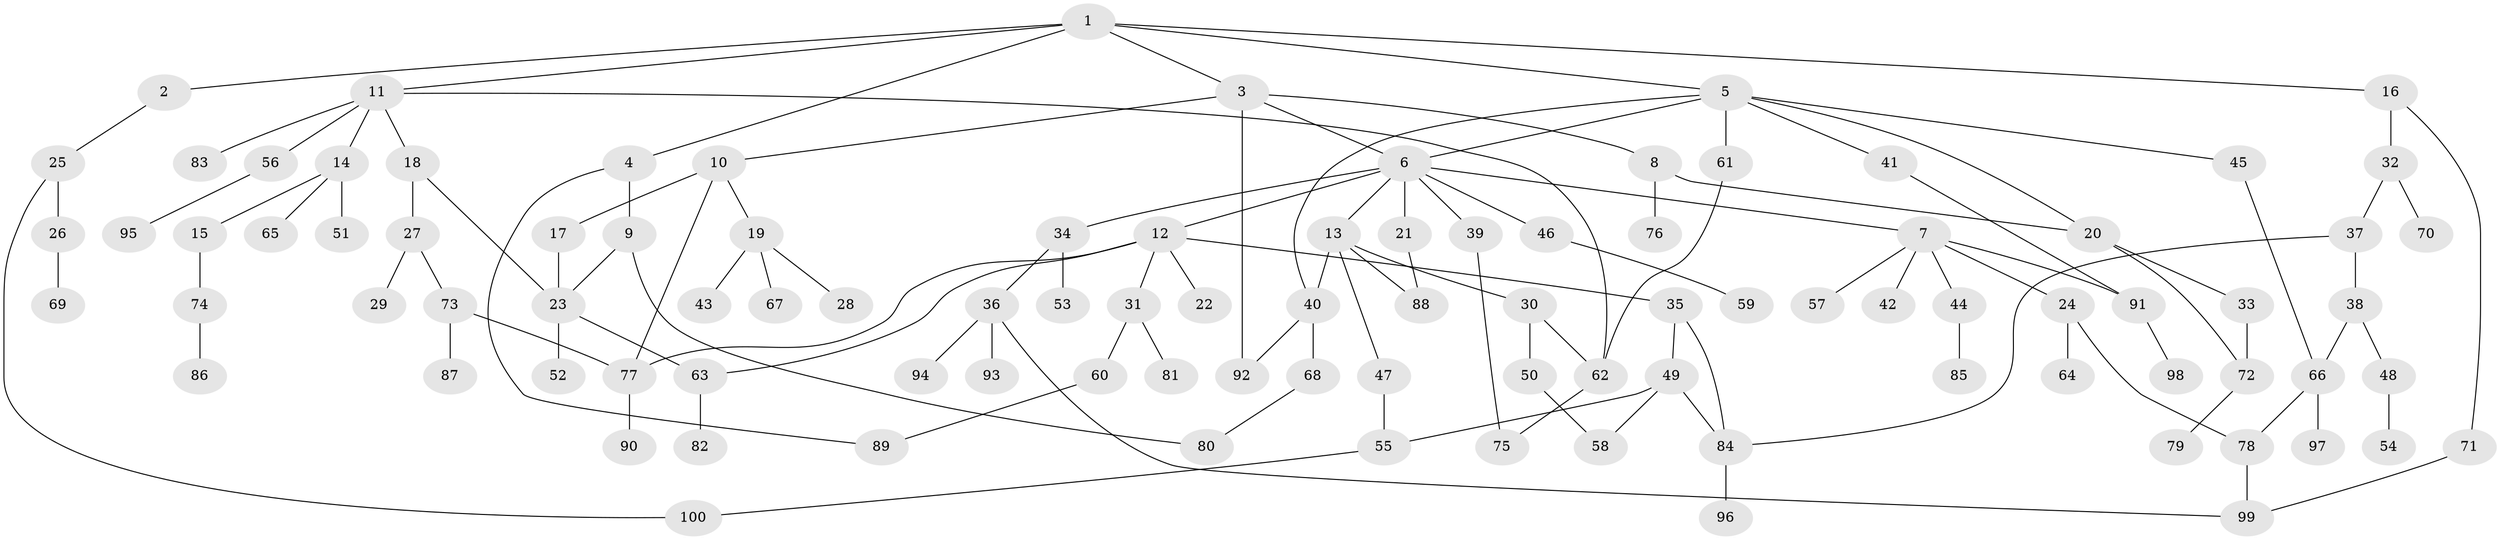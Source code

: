 // Generated by graph-tools (version 1.1) at 2025/54/02/21/25 11:54:43]
// undirected, 100 vertices, 125 edges
graph export_dot {
graph [start="1"]
  node [color=gray90,style=filled];
  1;
  2;
  3;
  4;
  5;
  6;
  7;
  8;
  9;
  10;
  11;
  12;
  13;
  14;
  15;
  16;
  17;
  18;
  19;
  20;
  21;
  22;
  23;
  24;
  25;
  26;
  27;
  28;
  29;
  30;
  31;
  32;
  33;
  34;
  35;
  36;
  37;
  38;
  39;
  40;
  41;
  42;
  43;
  44;
  45;
  46;
  47;
  48;
  49;
  50;
  51;
  52;
  53;
  54;
  55;
  56;
  57;
  58;
  59;
  60;
  61;
  62;
  63;
  64;
  65;
  66;
  67;
  68;
  69;
  70;
  71;
  72;
  73;
  74;
  75;
  76;
  77;
  78;
  79;
  80;
  81;
  82;
  83;
  84;
  85;
  86;
  87;
  88;
  89;
  90;
  91;
  92;
  93;
  94;
  95;
  96;
  97;
  98;
  99;
  100;
  1 -- 2;
  1 -- 3;
  1 -- 4;
  1 -- 5;
  1 -- 11;
  1 -- 16;
  2 -- 25;
  3 -- 8;
  3 -- 10;
  3 -- 92;
  3 -- 6;
  4 -- 9;
  4 -- 89;
  5 -- 6;
  5 -- 20;
  5 -- 40;
  5 -- 41;
  5 -- 45;
  5 -- 61;
  6 -- 7;
  6 -- 12;
  6 -- 13;
  6 -- 21;
  6 -- 34;
  6 -- 39;
  6 -- 46;
  7 -- 24;
  7 -- 42;
  7 -- 44;
  7 -- 57;
  7 -- 91;
  8 -- 76;
  8 -- 20;
  9 -- 23;
  9 -- 80;
  10 -- 17;
  10 -- 19;
  10 -- 77;
  11 -- 14;
  11 -- 18;
  11 -- 56;
  11 -- 83;
  11 -- 62;
  12 -- 22;
  12 -- 31;
  12 -- 35;
  12 -- 63;
  12 -- 77;
  13 -- 30;
  13 -- 47;
  13 -- 88;
  13 -- 40;
  14 -- 15;
  14 -- 51;
  14 -- 65;
  15 -- 74;
  16 -- 32;
  16 -- 71;
  17 -- 23;
  18 -- 23;
  18 -- 27;
  19 -- 28;
  19 -- 43;
  19 -- 67;
  20 -- 33;
  20 -- 72;
  21 -- 88;
  23 -- 52;
  23 -- 63;
  24 -- 64;
  24 -- 78;
  25 -- 26;
  25 -- 100;
  26 -- 69;
  27 -- 29;
  27 -- 73;
  30 -- 50;
  30 -- 62;
  31 -- 60;
  31 -- 81;
  32 -- 37;
  32 -- 70;
  33 -- 72;
  34 -- 36;
  34 -- 53;
  35 -- 49;
  35 -- 84;
  36 -- 93;
  36 -- 94;
  36 -- 99;
  37 -- 38;
  37 -- 84;
  38 -- 48;
  38 -- 66;
  39 -- 75;
  40 -- 68;
  40 -- 92;
  41 -- 91;
  44 -- 85;
  45 -- 66;
  46 -- 59;
  47 -- 55;
  48 -- 54;
  49 -- 55;
  49 -- 58;
  49 -- 84;
  50 -- 58;
  55 -- 100;
  56 -- 95;
  60 -- 89;
  61 -- 62;
  62 -- 75;
  63 -- 82;
  66 -- 78;
  66 -- 97;
  68 -- 80;
  71 -- 99;
  72 -- 79;
  73 -- 87;
  73 -- 77;
  74 -- 86;
  77 -- 90;
  78 -- 99;
  84 -- 96;
  91 -- 98;
}
